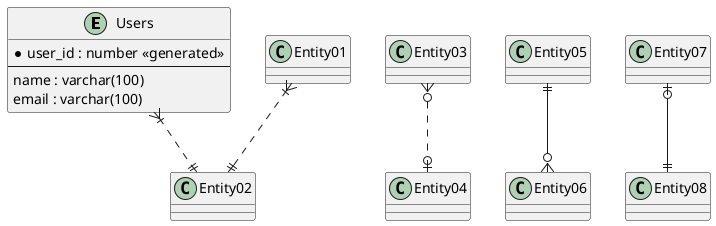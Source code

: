 @startuml

entity "Users" as Users {
  *user_id : number <<generated>>
  --
  name : varchar(100)
  email : varchar(100)
}

Users }|..|| Entity02

Entity01 }|..|| Entity02
Entity03 }o..o| Entity04
Entity05 ||--o{ Entity06
Entity07 |o--|| Entity08

@enduml
